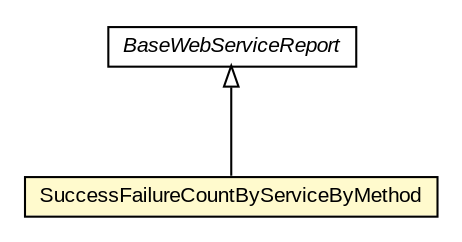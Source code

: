 #!/usr/local/bin/dot
#
# Class diagram 
# Generated by UMLGraph version R5_6-24-gf6e263 (http://www.umlgraph.org/)
#

digraph G {
	edge [fontname="arial",fontsize=10,labelfontname="arial",labelfontsize=10];
	node [fontname="arial",fontsize=10,shape=plaintext];
	nodesep=0.25;
	ranksep=0.5;
	// org.miloss.fgsms.services.rs.impl.reports.ws.SuccessFailureCountByServiceByMethod
	c1634 [label=<<table title="org.miloss.fgsms.services.rs.impl.reports.ws.SuccessFailureCountByServiceByMethod" border="0" cellborder="1" cellspacing="0" cellpadding="2" port="p" bgcolor="lemonChiffon" href="./SuccessFailureCountByServiceByMethod.html">
		<tr><td><table border="0" cellspacing="0" cellpadding="1">
<tr><td align="center" balign="center"> SuccessFailureCountByServiceByMethod </td></tr>
		</table></td></tr>
		</table>>, URL="./SuccessFailureCountByServiceByMethod.html", fontname="arial", fontcolor="black", fontsize=10.0];
	// org.miloss.fgsms.services.rs.impl.reports.ws.BaseWebServiceReport
	c1646 [label=<<table title="org.miloss.fgsms.services.rs.impl.reports.ws.BaseWebServiceReport" border="0" cellborder="1" cellspacing="0" cellpadding="2" port="p" href="./BaseWebServiceReport.html">
		<tr><td><table border="0" cellspacing="0" cellpadding="1">
<tr><td align="center" balign="center"><font face="arial italic"> BaseWebServiceReport </font></td></tr>
		</table></td></tr>
		</table>>, URL="./BaseWebServiceReport.html", fontname="arial", fontcolor="black", fontsize=10.0];
	//org.miloss.fgsms.services.rs.impl.reports.ws.SuccessFailureCountByServiceByMethod extends org.miloss.fgsms.services.rs.impl.reports.ws.BaseWebServiceReport
	c1646:p -> c1634:p [dir=back,arrowtail=empty];
}

